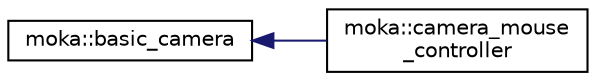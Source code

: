 digraph "Graphical Class Hierarchy"
{
 // LATEX_PDF_SIZE
  edge [fontname="Helvetica",fontsize="10",labelfontname="Helvetica",labelfontsize="10"];
  node [fontname="Helvetica",fontsize="10",shape=record];
  rankdir="LR";
  Node0 [label="moka::basic_camera",height=0.2,width=0.4,color="black", fillcolor="white", style="filled",URL="$classmoka_1_1basic__camera.html",tooltip="a very basic camera - contains only the necessary data members to get things drawing on your screen."];
  Node0 -> Node1 [dir="back",color="midnightblue",fontsize="10",style="solid",fontname="Helvetica"];
  Node1 [label="moka::camera_mouse\l_controller",height=0.2,width=0.4,color="black", fillcolor="white", style="filled",URL="$classmoka_1_1camera__mouse__controller.html",tooltip="A mouse-controlled camera."];
}
